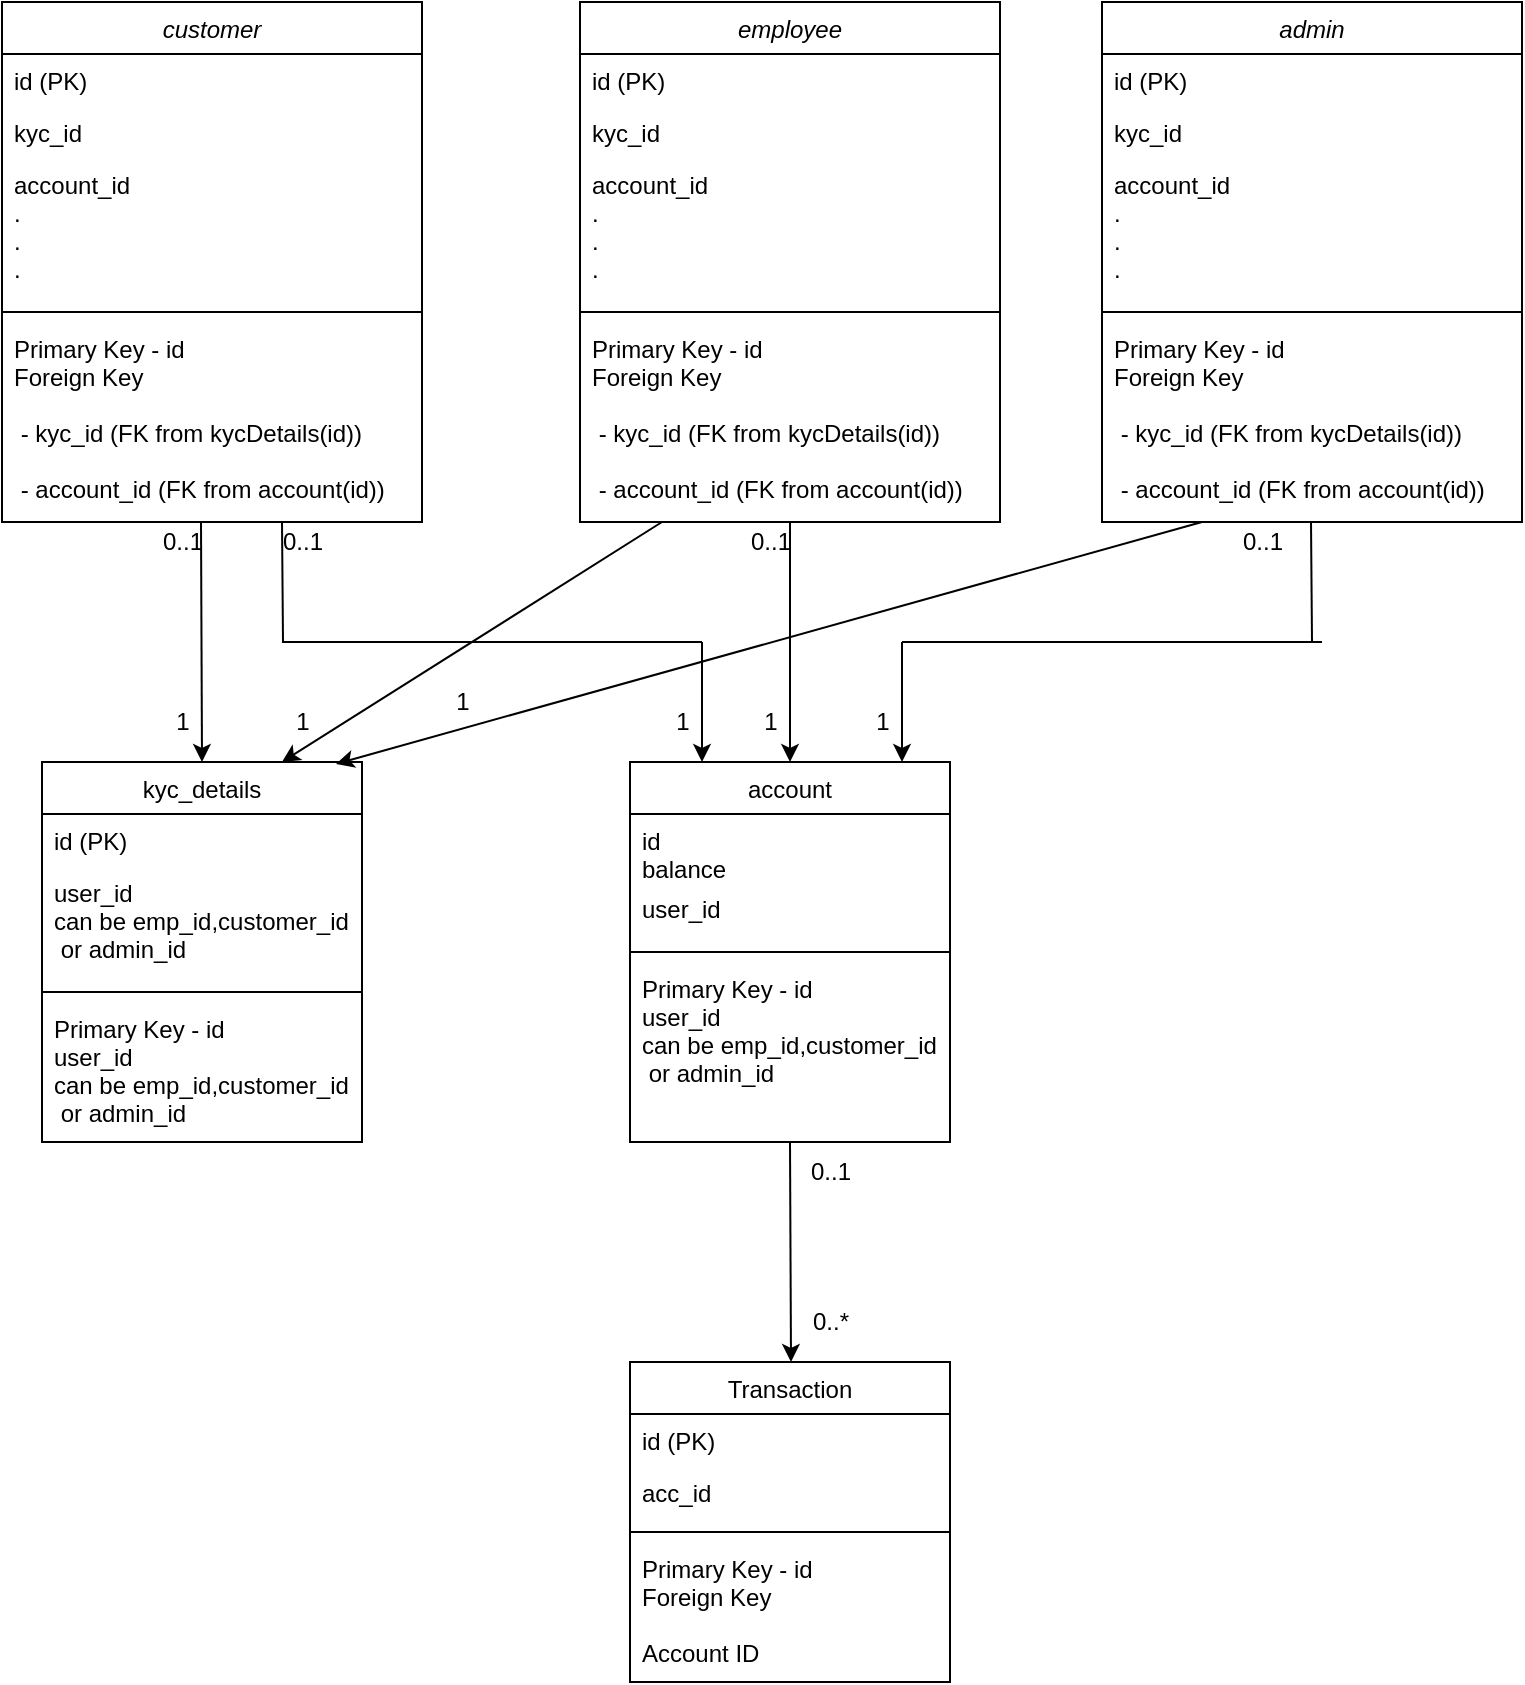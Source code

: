 <mxfile version="14.2.4" type="github">
  <diagram id="C5RBs43oDa-KdzZeNtuy" name="Page-1">
    <mxGraphModel dx="1296" dy="685" grid="1" gridSize="10" guides="1" tooltips="1" connect="1" arrows="1" fold="1" page="1" pageScale="1" pageWidth="827" pageHeight="1169" math="0" shadow="0">
      <root>
        <mxCell id="WIyWlLk6GJQsqaUBKTNV-0" />
        <mxCell id="WIyWlLk6GJQsqaUBKTNV-1" parent="WIyWlLk6GJQsqaUBKTNV-0" />
        <mxCell id="zkfFHV4jXpPFQw0GAbJ--0" value="customer" style="swimlane;fontStyle=2;align=center;verticalAlign=top;childLayout=stackLayout;horizontal=1;startSize=26;horizontalStack=0;resizeParent=1;resizeLast=0;collapsible=1;marginBottom=0;rounded=0;shadow=0;strokeWidth=1;" parent="WIyWlLk6GJQsqaUBKTNV-1" vertex="1">
          <mxGeometry x="20" y="10" width="210" height="260" as="geometry">
            <mxRectangle x="230" y="140" width="160" height="26" as="alternateBounds" />
          </mxGeometry>
        </mxCell>
        <mxCell id="zkfFHV4jXpPFQw0GAbJ--1" value="id (PK)" style="text;align=left;verticalAlign=top;spacingLeft=4;spacingRight=4;overflow=hidden;rotatable=0;points=[[0,0.5],[1,0.5]];portConstraint=eastwest;" parent="zkfFHV4jXpPFQw0GAbJ--0" vertex="1">
          <mxGeometry y="26" width="210" height="26" as="geometry" />
        </mxCell>
        <mxCell id="zkfFHV4jXpPFQw0GAbJ--2" value="kyc_id " style="text;align=left;verticalAlign=top;spacingLeft=4;spacingRight=4;overflow=hidden;rotatable=0;points=[[0,0.5],[1,0.5]];portConstraint=eastwest;rounded=0;shadow=0;html=0;" parent="zkfFHV4jXpPFQw0GAbJ--0" vertex="1">
          <mxGeometry y="52" width="210" height="26" as="geometry" />
        </mxCell>
        <mxCell id="zkfFHV4jXpPFQw0GAbJ--3" value="account_id &#xa;.&#xa;.&#xa;." style="text;align=left;verticalAlign=top;spacingLeft=4;spacingRight=4;overflow=hidden;rotatable=0;points=[[0,0.5],[1,0.5]];portConstraint=eastwest;rounded=0;shadow=0;html=0;" parent="zkfFHV4jXpPFQw0GAbJ--0" vertex="1">
          <mxGeometry y="78" width="210" height="72" as="geometry" />
        </mxCell>
        <mxCell id="zkfFHV4jXpPFQw0GAbJ--4" value="" style="line;html=1;strokeWidth=1;align=left;verticalAlign=middle;spacingTop=-1;spacingLeft=3;spacingRight=3;rotatable=0;labelPosition=right;points=[];portConstraint=eastwest;" parent="zkfFHV4jXpPFQw0GAbJ--0" vertex="1">
          <mxGeometry y="150" width="210" height="10" as="geometry" />
        </mxCell>
        <mxCell id="zkfFHV4jXpPFQw0GAbJ--5" value="Primary Key - id&#xa;Foreign Key &#xa;&#xa; - kyc_id (FK from kycDetails(id))&#xa;&#xa; - account_id (FK from account(id))&#xa;" style="text;align=left;verticalAlign=top;spacingLeft=4;spacingRight=4;overflow=hidden;rotatable=0;points=[[0,0.5],[1,0.5]];portConstraint=eastwest;" parent="zkfFHV4jXpPFQw0GAbJ--0" vertex="1">
          <mxGeometry y="160" width="210" height="90" as="geometry" />
        </mxCell>
        <mxCell id="Z0NBejv-2XzZfGTA6Mmj-9" value="kyc_details" style="swimlane;fontStyle=0;align=center;verticalAlign=top;childLayout=stackLayout;horizontal=1;startSize=26;horizontalStack=0;resizeParent=1;resizeLast=0;collapsible=1;marginBottom=0;rounded=0;shadow=0;strokeWidth=1;" vertex="1" parent="WIyWlLk6GJQsqaUBKTNV-1">
          <mxGeometry x="40" y="390" width="160" height="190" as="geometry">
            <mxRectangle x="550" y="140" width="160" height="26" as="alternateBounds" />
          </mxGeometry>
        </mxCell>
        <mxCell id="Z0NBejv-2XzZfGTA6Mmj-10" value="id (PK)" style="text;align=left;verticalAlign=top;spacingLeft=4;spacingRight=4;overflow=hidden;rotatable=0;points=[[0,0.5],[1,0.5]];portConstraint=eastwest;" vertex="1" parent="Z0NBejv-2XzZfGTA6Mmj-9">
          <mxGeometry y="26" width="160" height="26" as="geometry" />
        </mxCell>
        <mxCell id="Z0NBejv-2XzZfGTA6Mmj-11" value="user_id&#xa;can be emp_id,customer_id&#xa; or admin_id" style="text;align=left;verticalAlign=top;spacingLeft=4;spacingRight=4;overflow=hidden;rotatable=0;points=[[0,0.5],[1,0.5]];portConstraint=eastwest;rounded=0;shadow=0;html=0;" vertex="1" parent="Z0NBejv-2XzZfGTA6Mmj-9">
          <mxGeometry y="52" width="160" height="58" as="geometry" />
        </mxCell>
        <mxCell id="Z0NBejv-2XzZfGTA6Mmj-12" value="" style="line;html=1;strokeWidth=1;align=left;verticalAlign=middle;spacingTop=-1;spacingLeft=3;spacingRight=3;rotatable=0;labelPosition=right;points=[];portConstraint=eastwest;" vertex="1" parent="Z0NBejv-2XzZfGTA6Mmj-9">
          <mxGeometry y="110" width="160" height="10" as="geometry" />
        </mxCell>
        <mxCell id="Z0NBejv-2XzZfGTA6Mmj-13" value="Primary Key - id&#xa;user_id&#xa;can be emp_id,customer_id&#xa; or admin_id" style="text;align=left;verticalAlign=top;spacingLeft=4;spacingRight=4;overflow=hidden;rotatable=0;points=[[0,0.5],[1,0.5]];portConstraint=eastwest;" vertex="1" parent="Z0NBejv-2XzZfGTA6Mmj-9">
          <mxGeometry y="120" width="160" height="60" as="geometry" />
        </mxCell>
        <mxCell id="Z0NBejv-2XzZfGTA6Mmj-14" value="account" style="swimlane;fontStyle=0;align=center;verticalAlign=top;childLayout=stackLayout;horizontal=1;startSize=26;horizontalStack=0;resizeParent=1;resizeLast=0;collapsible=1;marginBottom=0;rounded=0;shadow=0;strokeWidth=1;" vertex="1" parent="WIyWlLk6GJQsqaUBKTNV-1">
          <mxGeometry x="334" y="390" width="160" height="190" as="geometry">
            <mxRectangle x="550" y="140" width="160" height="26" as="alternateBounds" />
          </mxGeometry>
        </mxCell>
        <mxCell id="Z0NBejv-2XzZfGTA6Mmj-15" value="id&#xa;balance" style="text;align=left;verticalAlign=top;spacingLeft=4;spacingRight=4;overflow=hidden;rotatable=0;points=[[0,0.5],[1,0.5]];portConstraint=eastwest;" vertex="1" parent="Z0NBejv-2XzZfGTA6Mmj-14">
          <mxGeometry y="26" width="160" height="34" as="geometry" />
        </mxCell>
        <mxCell id="Z0NBejv-2XzZfGTA6Mmj-16" value="user_id&#xa;" style="text;align=left;verticalAlign=top;spacingLeft=4;spacingRight=4;overflow=hidden;rotatable=0;points=[[0,0.5],[1,0.5]];portConstraint=eastwest;rounded=0;shadow=0;html=0;" vertex="1" parent="Z0NBejv-2XzZfGTA6Mmj-14">
          <mxGeometry y="60" width="160" height="30" as="geometry" />
        </mxCell>
        <mxCell id="Z0NBejv-2XzZfGTA6Mmj-17" value="" style="line;html=1;strokeWidth=1;align=left;verticalAlign=middle;spacingTop=-1;spacingLeft=3;spacingRight=3;rotatable=0;labelPosition=right;points=[];portConstraint=eastwest;" vertex="1" parent="Z0NBejv-2XzZfGTA6Mmj-14">
          <mxGeometry y="90" width="160" height="10" as="geometry" />
        </mxCell>
        <mxCell id="Z0NBejv-2XzZfGTA6Mmj-18" value="Primary Key - id&#xa;user_id&#xa;can be emp_id,customer_id&#xa; or admin_id" style="text;align=left;verticalAlign=top;spacingLeft=4;spacingRight=4;overflow=hidden;rotatable=0;points=[[0,0.5],[1,0.5]];portConstraint=eastwest;" vertex="1" parent="Z0NBejv-2XzZfGTA6Mmj-14">
          <mxGeometry y="100" width="160" height="60" as="geometry" />
        </mxCell>
        <mxCell id="Z0NBejv-2XzZfGTA6Mmj-19" value="Transaction" style="swimlane;fontStyle=0;align=center;verticalAlign=top;childLayout=stackLayout;horizontal=1;startSize=26;horizontalStack=0;resizeParent=1;resizeLast=0;collapsible=1;marginBottom=0;rounded=0;shadow=0;strokeWidth=1;" vertex="1" parent="WIyWlLk6GJQsqaUBKTNV-1">
          <mxGeometry x="334" y="690" width="160" height="160" as="geometry">
            <mxRectangle x="550" y="140" width="160" height="26" as="alternateBounds" />
          </mxGeometry>
        </mxCell>
        <mxCell id="Z0NBejv-2XzZfGTA6Mmj-20" value="id (PK)" style="text;align=left;verticalAlign=top;spacingLeft=4;spacingRight=4;overflow=hidden;rotatable=0;points=[[0,0.5],[1,0.5]];portConstraint=eastwest;" vertex="1" parent="Z0NBejv-2XzZfGTA6Mmj-19">
          <mxGeometry y="26" width="160" height="26" as="geometry" />
        </mxCell>
        <mxCell id="Z0NBejv-2XzZfGTA6Mmj-21" value="acc_id" style="text;align=left;verticalAlign=top;spacingLeft=4;spacingRight=4;overflow=hidden;rotatable=0;points=[[0,0.5],[1,0.5]];portConstraint=eastwest;rounded=0;shadow=0;html=0;" vertex="1" parent="Z0NBejv-2XzZfGTA6Mmj-19">
          <mxGeometry y="52" width="160" height="28" as="geometry" />
        </mxCell>
        <mxCell id="Z0NBejv-2XzZfGTA6Mmj-22" value="" style="line;html=1;strokeWidth=1;align=left;verticalAlign=middle;spacingTop=-1;spacingLeft=3;spacingRight=3;rotatable=0;labelPosition=right;points=[];portConstraint=eastwest;" vertex="1" parent="Z0NBejv-2XzZfGTA6Mmj-19">
          <mxGeometry y="80" width="160" height="10" as="geometry" />
        </mxCell>
        <mxCell id="Z0NBejv-2XzZfGTA6Mmj-23" value="Primary Key - id&#xa;Foreign Key &#xa;&#xa;Account ID" style="text;align=left;verticalAlign=top;spacingLeft=4;spacingRight=4;overflow=hidden;rotatable=0;points=[[0,0.5],[1,0.5]];portConstraint=eastwest;" vertex="1" parent="Z0NBejv-2XzZfGTA6Mmj-19">
          <mxGeometry y="90" width="160" height="60" as="geometry" />
        </mxCell>
        <mxCell id="Z0NBejv-2XzZfGTA6Mmj-39" value="employee" style="swimlane;fontStyle=2;align=center;verticalAlign=top;childLayout=stackLayout;horizontal=1;startSize=26;horizontalStack=0;resizeParent=1;resizeLast=0;collapsible=1;marginBottom=0;rounded=0;shadow=0;strokeWidth=1;" vertex="1" parent="WIyWlLk6GJQsqaUBKTNV-1">
          <mxGeometry x="309" y="10" width="210" height="260" as="geometry">
            <mxRectangle x="230" y="140" width="160" height="26" as="alternateBounds" />
          </mxGeometry>
        </mxCell>
        <mxCell id="Z0NBejv-2XzZfGTA6Mmj-40" value="id (PK)" style="text;align=left;verticalAlign=top;spacingLeft=4;spacingRight=4;overflow=hidden;rotatable=0;points=[[0,0.5],[1,0.5]];portConstraint=eastwest;" vertex="1" parent="Z0NBejv-2XzZfGTA6Mmj-39">
          <mxGeometry y="26" width="210" height="26" as="geometry" />
        </mxCell>
        <mxCell id="Z0NBejv-2XzZfGTA6Mmj-41" value="kyc_id " style="text;align=left;verticalAlign=top;spacingLeft=4;spacingRight=4;overflow=hidden;rotatable=0;points=[[0,0.5],[1,0.5]];portConstraint=eastwest;rounded=0;shadow=0;html=0;" vertex="1" parent="Z0NBejv-2XzZfGTA6Mmj-39">
          <mxGeometry y="52" width="210" height="26" as="geometry" />
        </mxCell>
        <mxCell id="Z0NBejv-2XzZfGTA6Mmj-42" value="account_id &#xa;.&#xa;.&#xa;." style="text;align=left;verticalAlign=top;spacingLeft=4;spacingRight=4;overflow=hidden;rotatable=0;points=[[0,0.5],[1,0.5]];portConstraint=eastwest;rounded=0;shadow=0;html=0;" vertex="1" parent="Z0NBejv-2XzZfGTA6Mmj-39">
          <mxGeometry y="78" width="210" height="72" as="geometry" />
        </mxCell>
        <mxCell id="Z0NBejv-2XzZfGTA6Mmj-43" value="" style="line;html=1;strokeWidth=1;align=left;verticalAlign=middle;spacingTop=-1;spacingLeft=3;spacingRight=3;rotatable=0;labelPosition=right;points=[];portConstraint=eastwest;" vertex="1" parent="Z0NBejv-2XzZfGTA6Mmj-39">
          <mxGeometry y="150" width="210" height="10" as="geometry" />
        </mxCell>
        <mxCell id="Z0NBejv-2XzZfGTA6Mmj-44" value="Primary Key - id&#xa;Foreign Key &#xa;&#xa; - kyc_id (FK from kycDetails(id))&#xa;&#xa; - account_id (FK from account(id))&#xa;" style="text;align=left;verticalAlign=top;spacingLeft=4;spacingRight=4;overflow=hidden;rotatable=0;points=[[0,0.5],[1,0.5]];portConstraint=eastwest;" vertex="1" parent="Z0NBejv-2XzZfGTA6Mmj-39">
          <mxGeometry y="160" width="210" height="90" as="geometry" />
        </mxCell>
        <mxCell id="Z0NBejv-2XzZfGTA6Mmj-45" value="admin" style="swimlane;fontStyle=2;align=center;verticalAlign=top;childLayout=stackLayout;horizontal=1;startSize=26;horizontalStack=0;resizeParent=1;resizeLast=0;collapsible=1;marginBottom=0;rounded=0;shadow=0;strokeWidth=1;" vertex="1" parent="WIyWlLk6GJQsqaUBKTNV-1">
          <mxGeometry x="570" y="10" width="210" height="260" as="geometry">
            <mxRectangle x="230" y="140" width="160" height="26" as="alternateBounds" />
          </mxGeometry>
        </mxCell>
        <mxCell id="Z0NBejv-2XzZfGTA6Mmj-46" value="id (PK)" style="text;align=left;verticalAlign=top;spacingLeft=4;spacingRight=4;overflow=hidden;rotatable=0;points=[[0,0.5],[1,0.5]];portConstraint=eastwest;" vertex="1" parent="Z0NBejv-2XzZfGTA6Mmj-45">
          <mxGeometry y="26" width="210" height="26" as="geometry" />
        </mxCell>
        <mxCell id="Z0NBejv-2XzZfGTA6Mmj-47" value="kyc_id " style="text;align=left;verticalAlign=top;spacingLeft=4;spacingRight=4;overflow=hidden;rotatable=0;points=[[0,0.5],[1,0.5]];portConstraint=eastwest;rounded=0;shadow=0;html=0;" vertex="1" parent="Z0NBejv-2XzZfGTA6Mmj-45">
          <mxGeometry y="52" width="210" height="26" as="geometry" />
        </mxCell>
        <mxCell id="Z0NBejv-2XzZfGTA6Mmj-48" value="account_id &#xa;.&#xa;.&#xa;." style="text;align=left;verticalAlign=top;spacingLeft=4;spacingRight=4;overflow=hidden;rotatable=0;points=[[0,0.5],[1,0.5]];portConstraint=eastwest;rounded=0;shadow=0;html=0;" vertex="1" parent="Z0NBejv-2XzZfGTA6Mmj-45">
          <mxGeometry y="78" width="210" height="72" as="geometry" />
        </mxCell>
        <mxCell id="Z0NBejv-2XzZfGTA6Mmj-49" value="" style="line;html=1;strokeWidth=1;align=left;verticalAlign=middle;spacingTop=-1;spacingLeft=3;spacingRight=3;rotatable=0;labelPosition=right;points=[];portConstraint=eastwest;" vertex="1" parent="Z0NBejv-2XzZfGTA6Mmj-45">
          <mxGeometry y="150" width="210" height="10" as="geometry" />
        </mxCell>
        <mxCell id="Z0NBejv-2XzZfGTA6Mmj-50" value="Primary Key - id&#xa;Foreign Key &#xa;&#xa; - kyc_id (FK from kycDetails(id))&#xa;&#xa; - account_id (FK from account(id))&#xa;" style="text;align=left;verticalAlign=top;spacingLeft=4;spacingRight=4;overflow=hidden;rotatable=0;points=[[0,0.5],[1,0.5]];portConstraint=eastwest;" vertex="1" parent="Z0NBejv-2XzZfGTA6Mmj-45">
          <mxGeometry y="160" width="210" height="90" as="geometry" />
        </mxCell>
        <mxCell id="Z0NBejv-2XzZfGTA6Mmj-60" value="" style="endArrow=classic;html=1;entryX=0.5;entryY=0;entryDx=0;entryDy=0;" edge="1" parent="WIyWlLk6GJQsqaUBKTNV-1" target="Z0NBejv-2XzZfGTA6Mmj-9">
          <mxGeometry width="50" height="50" relative="1" as="geometry">
            <mxPoint x="119.5" y="270" as="sourcePoint" />
            <mxPoint x="120" y="380" as="targetPoint" />
          </mxGeometry>
        </mxCell>
        <mxCell id="Z0NBejv-2XzZfGTA6Mmj-61" value="" style="endArrow=classic;html=1;entryX=0.5;entryY=0;entryDx=0;entryDy=0;" edge="1" parent="WIyWlLk6GJQsqaUBKTNV-1" target="Z0NBejv-2XzZfGTA6Mmj-14">
          <mxGeometry width="50" height="50" relative="1" as="geometry">
            <mxPoint x="414" y="270" as="sourcePoint" />
            <mxPoint x="414.5" y="380" as="targetPoint" />
          </mxGeometry>
        </mxCell>
        <mxCell id="Z0NBejv-2XzZfGTA6Mmj-62" value="" style="endArrow=classic;html=1;" edge="1" parent="WIyWlLk6GJQsqaUBKTNV-1">
          <mxGeometry width="50" height="50" relative="1" as="geometry">
            <mxPoint x="414" y="580" as="sourcePoint" />
            <mxPoint x="414.5" y="690" as="targetPoint" />
          </mxGeometry>
        </mxCell>
        <mxCell id="Z0NBejv-2XzZfGTA6Mmj-63" value="" style="endArrow=none;html=1;endFill=0;" edge="1" parent="WIyWlLk6GJQsqaUBKTNV-1">
          <mxGeometry width="50" height="50" relative="1" as="geometry">
            <mxPoint x="674.5" y="270" as="sourcePoint" />
            <mxPoint x="675" y="330" as="targetPoint" />
          </mxGeometry>
        </mxCell>
        <mxCell id="Z0NBejv-2XzZfGTA6Mmj-67" value="" style="endArrow=none;html=1;endFill=0;" edge="1" parent="WIyWlLk6GJQsqaUBKTNV-1">
          <mxGeometry width="50" height="50" relative="1" as="geometry">
            <mxPoint x="680" y="330" as="sourcePoint" />
            <mxPoint x="470" y="330" as="targetPoint" />
          </mxGeometry>
        </mxCell>
        <mxCell id="Z0NBejv-2XzZfGTA6Mmj-68" value="" style="endArrow=classic;html=1;" edge="1" parent="WIyWlLk6GJQsqaUBKTNV-1">
          <mxGeometry width="50" height="50" relative="1" as="geometry">
            <mxPoint x="470" y="330" as="sourcePoint" />
            <mxPoint x="470" y="390" as="targetPoint" />
          </mxGeometry>
        </mxCell>
        <mxCell id="Z0NBejv-2XzZfGTA6Mmj-69" value="" style="endArrow=none;html=1;endFill=0;" edge="1" parent="WIyWlLk6GJQsqaUBKTNV-1">
          <mxGeometry width="50" height="50" relative="1" as="geometry">
            <mxPoint x="160" y="270" as="sourcePoint" />
            <mxPoint x="160.5" y="330" as="targetPoint" />
          </mxGeometry>
        </mxCell>
        <mxCell id="Z0NBejv-2XzZfGTA6Mmj-70" value="" style="endArrow=none;html=1;endFill=0;" edge="1" parent="WIyWlLk6GJQsqaUBKTNV-1">
          <mxGeometry width="50" height="50" relative="1" as="geometry">
            <mxPoint x="370" y="330" as="sourcePoint" />
            <mxPoint x="160" y="330" as="targetPoint" />
          </mxGeometry>
        </mxCell>
        <mxCell id="Z0NBejv-2XzZfGTA6Mmj-71" value="" style="endArrow=classic;html=1;" edge="1" parent="WIyWlLk6GJQsqaUBKTNV-1">
          <mxGeometry width="50" height="50" relative="1" as="geometry">
            <mxPoint x="370" y="330" as="sourcePoint" />
            <mxPoint x="370" y="390" as="targetPoint" />
          </mxGeometry>
        </mxCell>
        <mxCell id="Z0NBejv-2XzZfGTA6Mmj-72" value="" style="endArrow=classic;html=1;endFill=1;entryX=0.75;entryY=0;entryDx=0;entryDy=0;" edge="1" parent="WIyWlLk6GJQsqaUBKTNV-1" target="Z0NBejv-2XzZfGTA6Mmj-9">
          <mxGeometry width="50" height="50" relative="1" as="geometry">
            <mxPoint x="350" y="270" as="sourcePoint" />
            <mxPoint x="340" y="300" as="targetPoint" />
          </mxGeometry>
        </mxCell>
        <mxCell id="Z0NBejv-2XzZfGTA6Mmj-73" value="" style="endArrow=classic;html=1;endFill=1;entryX=0.919;entryY=0.005;entryDx=0;entryDy=0;entryPerimeter=0;" edge="1" parent="WIyWlLk6GJQsqaUBKTNV-1" target="Z0NBejv-2XzZfGTA6Mmj-9">
          <mxGeometry width="50" height="50" relative="1" as="geometry">
            <mxPoint x="620" y="270" as="sourcePoint" />
            <mxPoint x="430" y="390" as="targetPoint" />
          </mxGeometry>
        </mxCell>
        <mxCell id="Z0NBejv-2XzZfGTA6Mmj-74" value="0..1" style="text;html=1;align=center;verticalAlign=middle;resizable=0;points=[];autosize=1;" vertex="1" parent="WIyWlLk6GJQsqaUBKTNV-1">
          <mxGeometry x="90" y="270" width="40" height="20" as="geometry" />
        </mxCell>
        <mxCell id="Z0NBejv-2XzZfGTA6Mmj-75" value="1" style="text;html=1;align=center;verticalAlign=middle;resizable=0;points=[];autosize=1;" vertex="1" parent="WIyWlLk6GJQsqaUBKTNV-1">
          <mxGeometry x="100" y="360" width="20" height="20" as="geometry" />
        </mxCell>
        <mxCell id="Z0NBejv-2XzZfGTA6Mmj-76" value="0..1" style="text;html=1;align=center;verticalAlign=middle;resizable=0;points=[];autosize=1;" vertex="1" parent="WIyWlLk6GJQsqaUBKTNV-1">
          <mxGeometry x="384" y="270" width="40" height="20" as="geometry" />
        </mxCell>
        <mxCell id="Z0NBejv-2XzZfGTA6Mmj-77" value="0..1" style="text;html=1;align=center;verticalAlign=middle;resizable=0;points=[];autosize=1;" vertex="1" parent="WIyWlLk6GJQsqaUBKTNV-1">
          <mxGeometry x="630" y="270" width="40" height="20" as="geometry" />
        </mxCell>
        <mxCell id="Z0NBejv-2XzZfGTA6Mmj-78" value="1" style="text;html=1;align=center;verticalAlign=middle;resizable=0;points=[];autosize=1;" vertex="1" parent="WIyWlLk6GJQsqaUBKTNV-1">
          <mxGeometry x="394" y="360" width="20" height="20" as="geometry" />
        </mxCell>
        <mxCell id="Z0NBejv-2XzZfGTA6Mmj-79" value="1" style="text;html=1;align=center;verticalAlign=middle;resizable=0;points=[];autosize=1;" vertex="1" parent="WIyWlLk6GJQsqaUBKTNV-1">
          <mxGeometry x="450" y="360" width="20" height="20" as="geometry" />
        </mxCell>
        <mxCell id="Z0NBejv-2XzZfGTA6Mmj-80" value="1" style="text;html=1;align=center;verticalAlign=middle;resizable=0;points=[];autosize=1;" vertex="1" parent="WIyWlLk6GJQsqaUBKTNV-1">
          <mxGeometry x="350" y="360" width="20" height="20" as="geometry" />
        </mxCell>
        <mxCell id="Z0NBejv-2XzZfGTA6Mmj-81" value="0..1" style="text;html=1;align=center;verticalAlign=middle;resizable=0;points=[];autosize=1;" vertex="1" parent="WIyWlLk6GJQsqaUBKTNV-1">
          <mxGeometry x="150" y="270" width="40" height="20" as="geometry" />
        </mxCell>
        <mxCell id="Z0NBejv-2XzZfGTA6Mmj-82" value="1" style="text;html=1;align=center;verticalAlign=middle;resizable=0;points=[];autosize=1;" vertex="1" parent="WIyWlLk6GJQsqaUBKTNV-1">
          <mxGeometry x="160" y="360" width="20" height="20" as="geometry" />
        </mxCell>
        <mxCell id="Z0NBejv-2XzZfGTA6Mmj-84" value="1" style="text;html=1;align=center;verticalAlign=middle;resizable=0;points=[];autosize=1;" vertex="1" parent="WIyWlLk6GJQsqaUBKTNV-1">
          <mxGeometry x="240" y="350" width="20" height="20" as="geometry" />
        </mxCell>
        <mxCell id="Z0NBejv-2XzZfGTA6Mmj-85" value="0..1" style="text;html=1;align=center;verticalAlign=middle;resizable=0;points=[];autosize=1;" vertex="1" parent="WIyWlLk6GJQsqaUBKTNV-1">
          <mxGeometry x="414" y="585" width="40" height="20" as="geometry" />
        </mxCell>
        <mxCell id="Z0NBejv-2XzZfGTA6Mmj-86" value="0..*" style="text;html=1;align=center;verticalAlign=middle;resizable=0;points=[];autosize=1;" vertex="1" parent="WIyWlLk6GJQsqaUBKTNV-1">
          <mxGeometry x="419" y="660" width="30" height="20" as="geometry" />
        </mxCell>
      </root>
    </mxGraphModel>
  </diagram>
</mxfile>
